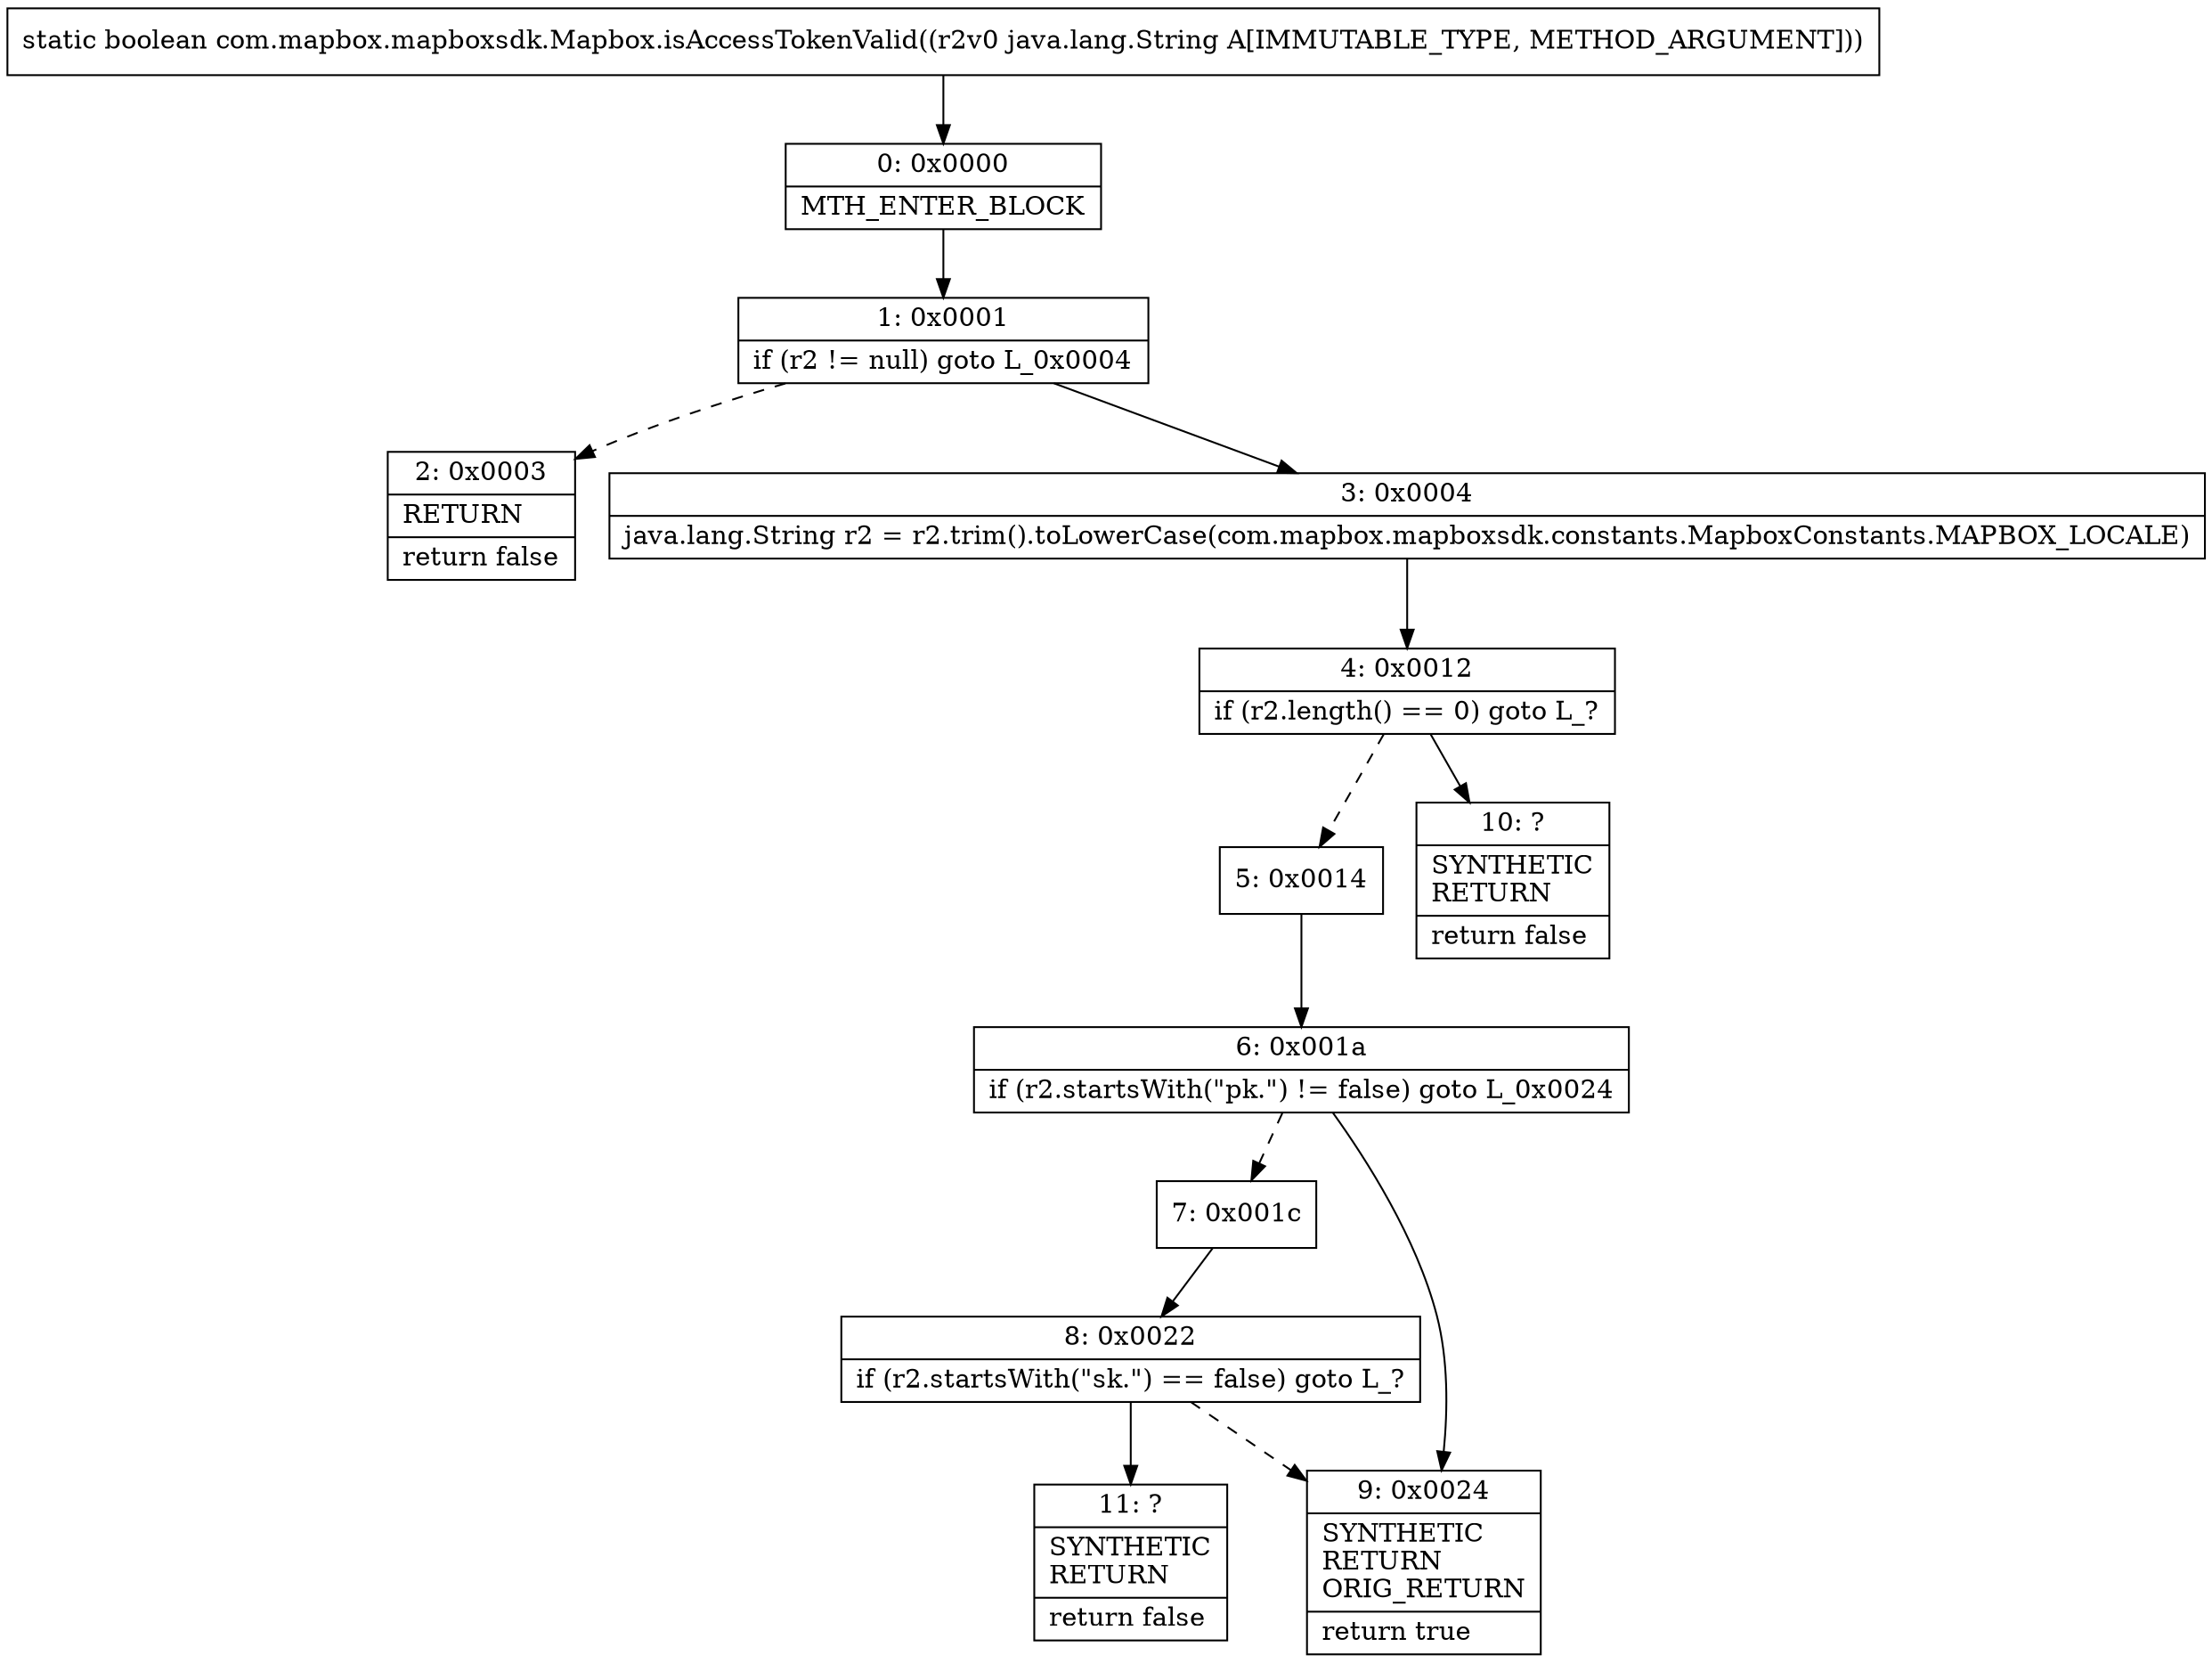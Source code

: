 digraph "CFG forcom.mapbox.mapboxsdk.Mapbox.isAccessTokenValid(Ljava\/lang\/String;)Z" {
Node_0 [shape=record,label="{0\:\ 0x0000|MTH_ENTER_BLOCK\l}"];
Node_1 [shape=record,label="{1\:\ 0x0001|if (r2 != null) goto L_0x0004\l}"];
Node_2 [shape=record,label="{2\:\ 0x0003|RETURN\l|return false\l}"];
Node_3 [shape=record,label="{3\:\ 0x0004|java.lang.String r2 = r2.trim().toLowerCase(com.mapbox.mapboxsdk.constants.MapboxConstants.MAPBOX_LOCALE)\l}"];
Node_4 [shape=record,label="{4\:\ 0x0012|if (r2.length() == 0) goto L_?\l}"];
Node_5 [shape=record,label="{5\:\ 0x0014}"];
Node_6 [shape=record,label="{6\:\ 0x001a|if (r2.startsWith(\"pk.\") != false) goto L_0x0024\l}"];
Node_7 [shape=record,label="{7\:\ 0x001c}"];
Node_8 [shape=record,label="{8\:\ 0x0022|if (r2.startsWith(\"sk.\") == false) goto L_?\l}"];
Node_9 [shape=record,label="{9\:\ 0x0024|SYNTHETIC\lRETURN\lORIG_RETURN\l|return true\l}"];
Node_10 [shape=record,label="{10\:\ ?|SYNTHETIC\lRETURN\l|return false\l}"];
Node_11 [shape=record,label="{11\:\ ?|SYNTHETIC\lRETURN\l|return false\l}"];
MethodNode[shape=record,label="{static boolean com.mapbox.mapboxsdk.Mapbox.isAccessTokenValid((r2v0 java.lang.String A[IMMUTABLE_TYPE, METHOD_ARGUMENT])) }"];
MethodNode -> Node_0;
Node_0 -> Node_1;
Node_1 -> Node_2[style=dashed];
Node_1 -> Node_3;
Node_3 -> Node_4;
Node_4 -> Node_5[style=dashed];
Node_4 -> Node_10;
Node_5 -> Node_6;
Node_6 -> Node_7[style=dashed];
Node_6 -> Node_9;
Node_7 -> Node_8;
Node_8 -> Node_9[style=dashed];
Node_8 -> Node_11;
}

